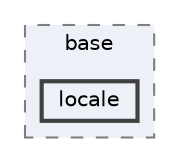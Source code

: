 digraph "repository/core/src/main/java/com/sterlite/cal/core/base/locale"
{
 // LATEX_PDF_SIZE
  bgcolor="transparent";
  edge [fontname=Helvetica,fontsize=10,labelfontname=Helvetica,labelfontsize=10];
  node [fontname=Helvetica,fontsize=10,shape=box,height=0.2,width=0.4];
  compound=true
  subgraph clusterdir_902db5f67e26a8d89efa7910f6fb79ba {
    graph [ bgcolor="#edf0f7", pencolor="grey50", label="base", fontname=Helvetica,fontsize=10 style="filled,dashed", URL="dir_902db5f67e26a8d89efa7910f6fb79ba.html",tooltip=""]
  dir_2c3421cc7ab4188195d882b32cb962cd [label="locale", fillcolor="#edf0f7", color="grey25", style="filled,bold", URL="dir_2c3421cc7ab4188195d882b32cb962cd.html",tooltip=""];
  }
}
